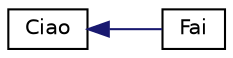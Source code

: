 digraph "Graphical Class Hierarchy"
{
  edge [fontname="Helvetica",fontsize="10",labelfontname="Helvetica",labelfontsize="10"];
  node [fontname="Helvetica",fontsize="10",shape=record];
  rankdir="LR";
  Node1 [label="Ciao",height=0.2,width=0.4,color="black", fillcolor="white", style="filled",URL="$db/dc0/classCiao.html"];
  Node1 -> Node2 [dir="back",color="midnightblue",fontsize="10",style="solid",fontname="Helvetica"];
  Node2 [label="Fai",height=0.2,width=0.4,color="black", fillcolor="white", style="filled",URL="$d6/d76/classFai.html"];
}

